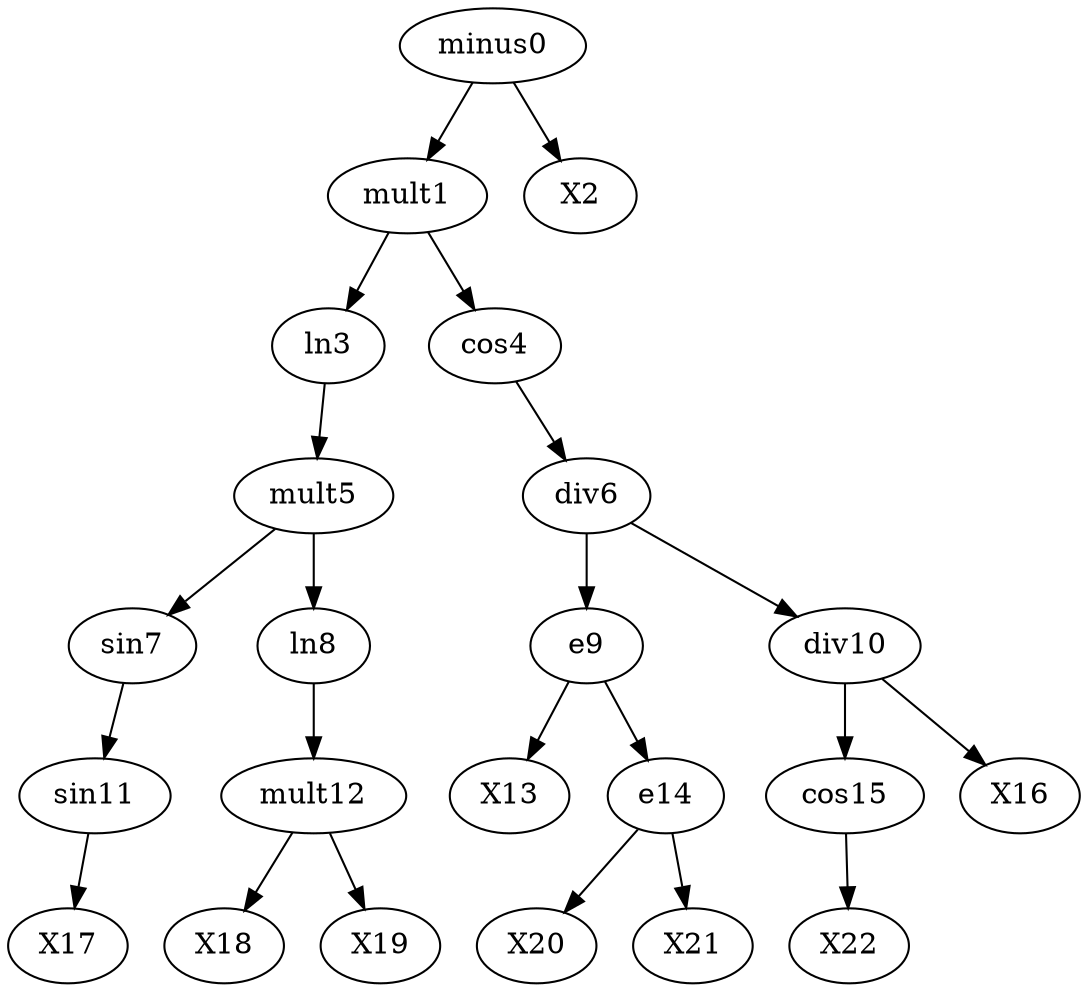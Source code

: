 digraph T {
	minus0 -> mult1;
	minus0 -> X2;
	mult1 -> ln3;
	mult1 -> cos4;
	ln3 -> mult5;
	cos4 -> div6;
	mult5 -> sin7;
	mult5 -> ln8;
	div6 -> e9;
	div6 -> div10;
	sin7 -> sin11;
	ln8 -> mult12;
	e9 -> X13;
	e9 -> e14;
	div10 -> cos15;
	div10 -> X16;
	sin11 -> X17;
	mult12 -> X18;
	mult12 -> X19;
	e14 -> X20;
	e14 -> X21;
	cos15 -> X22;
}
